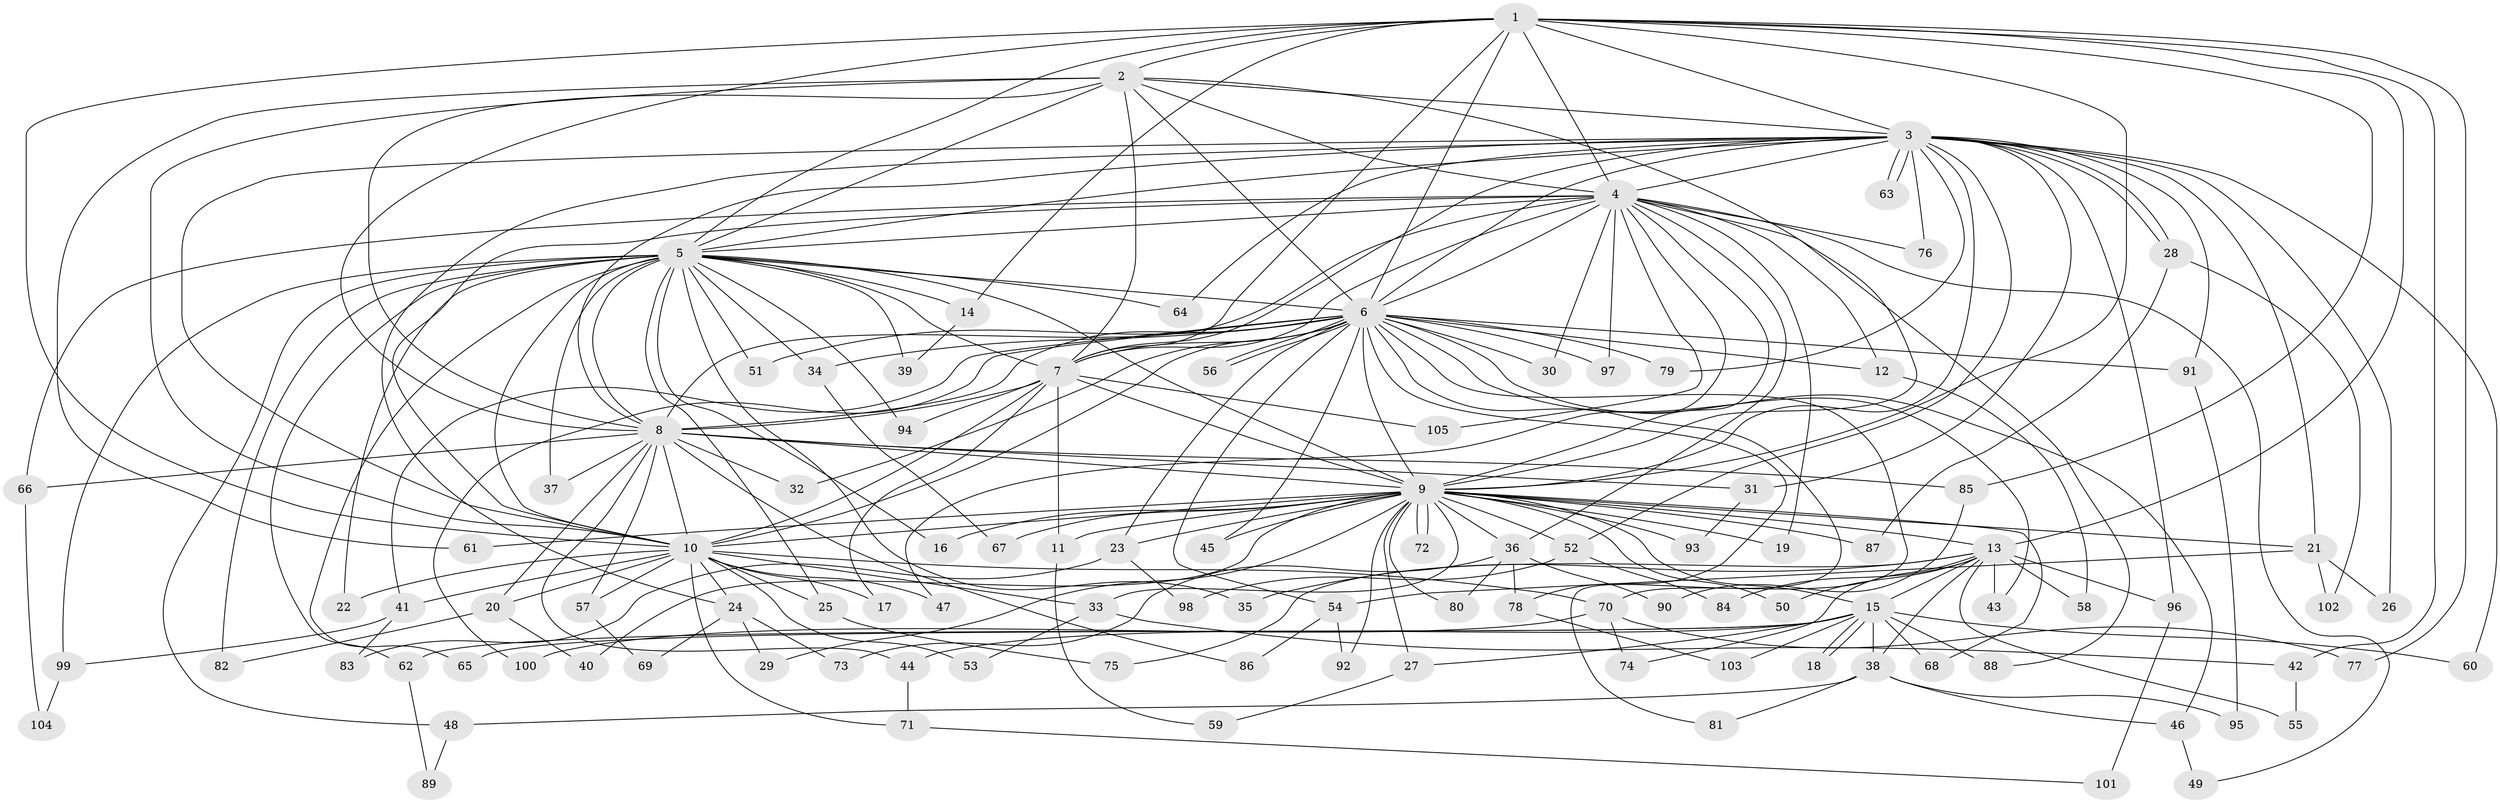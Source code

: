 // coarse degree distribution, {13: 0.034482758620689655, 9: 0.011494252873563218, 22: 0.011494252873563218, 19: 0.022988505747126436, 24: 0.011494252873563218, 28: 0.011494252873563218, 12: 0.011494252873563218, 36: 0.011494252873563218, 3: 0.1839080459770115, 2: 0.5632183908045977, 4: 0.05747126436781609, 5: 0.034482758620689655, 6: 0.022988505747126436, 1: 0.011494252873563218}
// Generated by graph-tools (version 1.1) at 2025/23/03/03/25 07:23:45]
// undirected, 105 vertices, 235 edges
graph export_dot {
graph [start="1"]
  node [color=gray90,style=filled];
  1;
  2;
  3;
  4;
  5;
  6;
  7;
  8;
  9;
  10;
  11;
  12;
  13;
  14;
  15;
  16;
  17;
  18;
  19;
  20;
  21;
  22;
  23;
  24;
  25;
  26;
  27;
  28;
  29;
  30;
  31;
  32;
  33;
  34;
  35;
  36;
  37;
  38;
  39;
  40;
  41;
  42;
  43;
  44;
  45;
  46;
  47;
  48;
  49;
  50;
  51;
  52;
  53;
  54;
  55;
  56;
  57;
  58;
  59;
  60;
  61;
  62;
  63;
  64;
  65;
  66;
  67;
  68;
  69;
  70;
  71;
  72;
  73;
  74;
  75;
  76;
  77;
  78;
  79;
  80;
  81;
  82;
  83;
  84;
  85;
  86;
  87;
  88;
  89;
  90;
  91;
  92;
  93;
  94;
  95;
  96;
  97;
  98;
  99;
  100;
  101;
  102;
  103;
  104;
  105;
  1 -- 2;
  1 -- 3;
  1 -- 4;
  1 -- 5;
  1 -- 6;
  1 -- 7;
  1 -- 8;
  1 -- 9;
  1 -- 10;
  1 -- 13;
  1 -- 14;
  1 -- 42;
  1 -- 77;
  1 -- 85;
  2 -- 3;
  2 -- 4;
  2 -- 5;
  2 -- 6;
  2 -- 7;
  2 -- 8;
  2 -- 9;
  2 -- 10;
  2 -- 61;
  3 -- 4;
  3 -- 5;
  3 -- 6;
  3 -- 7;
  3 -- 8;
  3 -- 9;
  3 -- 10;
  3 -- 21;
  3 -- 24;
  3 -- 26;
  3 -- 28;
  3 -- 28;
  3 -- 31;
  3 -- 52;
  3 -- 60;
  3 -- 63;
  3 -- 63;
  3 -- 64;
  3 -- 76;
  3 -- 79;
  3 -- 91;
  3 -- 96;
  4 -- 5;
  4 -- 6;
  4 -- 7;
  4 -- 8;
  4 -- 9;
  4 -- 10;
  4 -- 12;
  4 -- 19;
  4 -- 30;
  4 -- 36;
  4 -- 47;
  4 -- 49;
  4 -- 66;
  4 -- 76;
  4 -- 88;
  4 -- 97;
  4 -- 105;
  5 -- 6;
  5 -- 7;
  5 -- 8;
  5 -- 9;
  5 -- 10;
  5 -- 14;
  5 -- 16;
  5 -- 22;
  5 -- 25;
  5 -- 34;
  5 -- 35;
  5 -- 37;
  5 -- 39;
  5 -- 48;
  5 -- 51;
  5 -- 62;
  5 -- 64;
  5 -- 65;
  5 -- 82;
  5 -- 94;
  5 -- 99;
  6 -- 7;
  6 -- 8;
  6 -- 9;
  6 -- 10;
  6 -- 12;
  6 -- 23;
  6 -- 30;
  6 -- 32;
  6 -- 34;
  6 -- 41;
  6 -- 43;
  6 -- 45;
  6 -- 46;
  6 -- 51;
  6 -- 54;
  6 -- 56;
  6 -- 56;
  6 -- 70;
  6 -- 78;
  6 -- 79;
  6 -- 81;
  6 -- 91;
  6 -- 97;
  6 -- 100;
  7 -- 8;
  7 -- 9;
  7 -- 10;
  7 -- 11;
  7 -- 17;
  7 -- 94;
  7 -- 105;
  8 -- 9;
  8 -- 10;
  8 -- 20;
  8 -- 31;
  8 -- 32;
  8 -- 37;
  8 -- 44;
  8 -- 57;
  8 -- 66;
  8 -- 85;
  8 -- 86;
  9 -- 10;
  9 -- 11;
  9 -- 13;
  9 -- 15;
  9 -- 16;
  9 -- 19;
  9 -- 21;
  9 -- 23;
  9 -- 27;
  9 -- 29;
  9 -- 33;
  9 -- 36;
  9 -- 40;
  9 -- 45;
  9 -- 50;
  9 -- 52;
  9 -- 61;
  9 -- 67;
  9 -- 68;
  9 -- 72;
  9 -- 72;
  9 -- 80;
  9 -- 87;
  9 -- 92;
  9 -- 93;
  10 -- 17;
  10 -- 20;
  10 -- 22;
  10 -- 24;
  10 -- 25;
  10 -- 33;
  10 -- 41;
  10 -- 47;
  10 -- 53;
  10 -- 57;
  10 -- 70;
  10 -- 71;
  11 -- 59;
  12 -- 58;
  13 -- 15;
  13 -- 35;
  13 -- 38;
  13 -- 43;
  13 -- 50;
  13 -- 55;
  13 -- 58;
  13 -- 74;
  13 -- 75;
  13 -- 84;
  13 -- 96;
  14 -- 39;
  15 -- 18;
  15 -- 18;
  15 -- 27;
  15 -- 38;
  15 -- 44;
  15 -- 60;
  15 -- 62;
  15 -- 65;
  15 -- 68;
  15 -- 88;
  15 -- 103;
  20 -- 40;
  20 -- 82;
  21 -- 26;
  21 -- 54;
  21 -- 102;
  23 -- 83;
  23 -- 98;
  24 -- 29;
  24 -- 69;
  24 -- 73;
  25 -- 75;
  27 -- 59;
  28 -- 87;
  28 -- 102;
  31 -- 93;
  33 -- 42;
  33 -- 53;
  34 -- 67;
  36 -- 73;
  36 -- 78;
  36 -- 80;
  36 -- 90;
  38 -- 46;
  38 -- 48;
  38 -- 81;
  38 -- 95;
  41 -- 83;
  41 -- 99;
  42 -- 55;
  44 -- 71;
  46 -- 49;
  48 -- 89;
  52 -- 84;
  52 -- 98;
  54 -- 86;
  54 -- 92;
  57 -- 69;
  62 -- 89;
  66 -- 104;
  70 -- 74;
  70 -- 77;
  70 -- 100;
  71 -- 101;
  78 -- 103;
  85 -- 90;
  91 -- 95;
  96 -- 101;
  99 -- 104;
}
